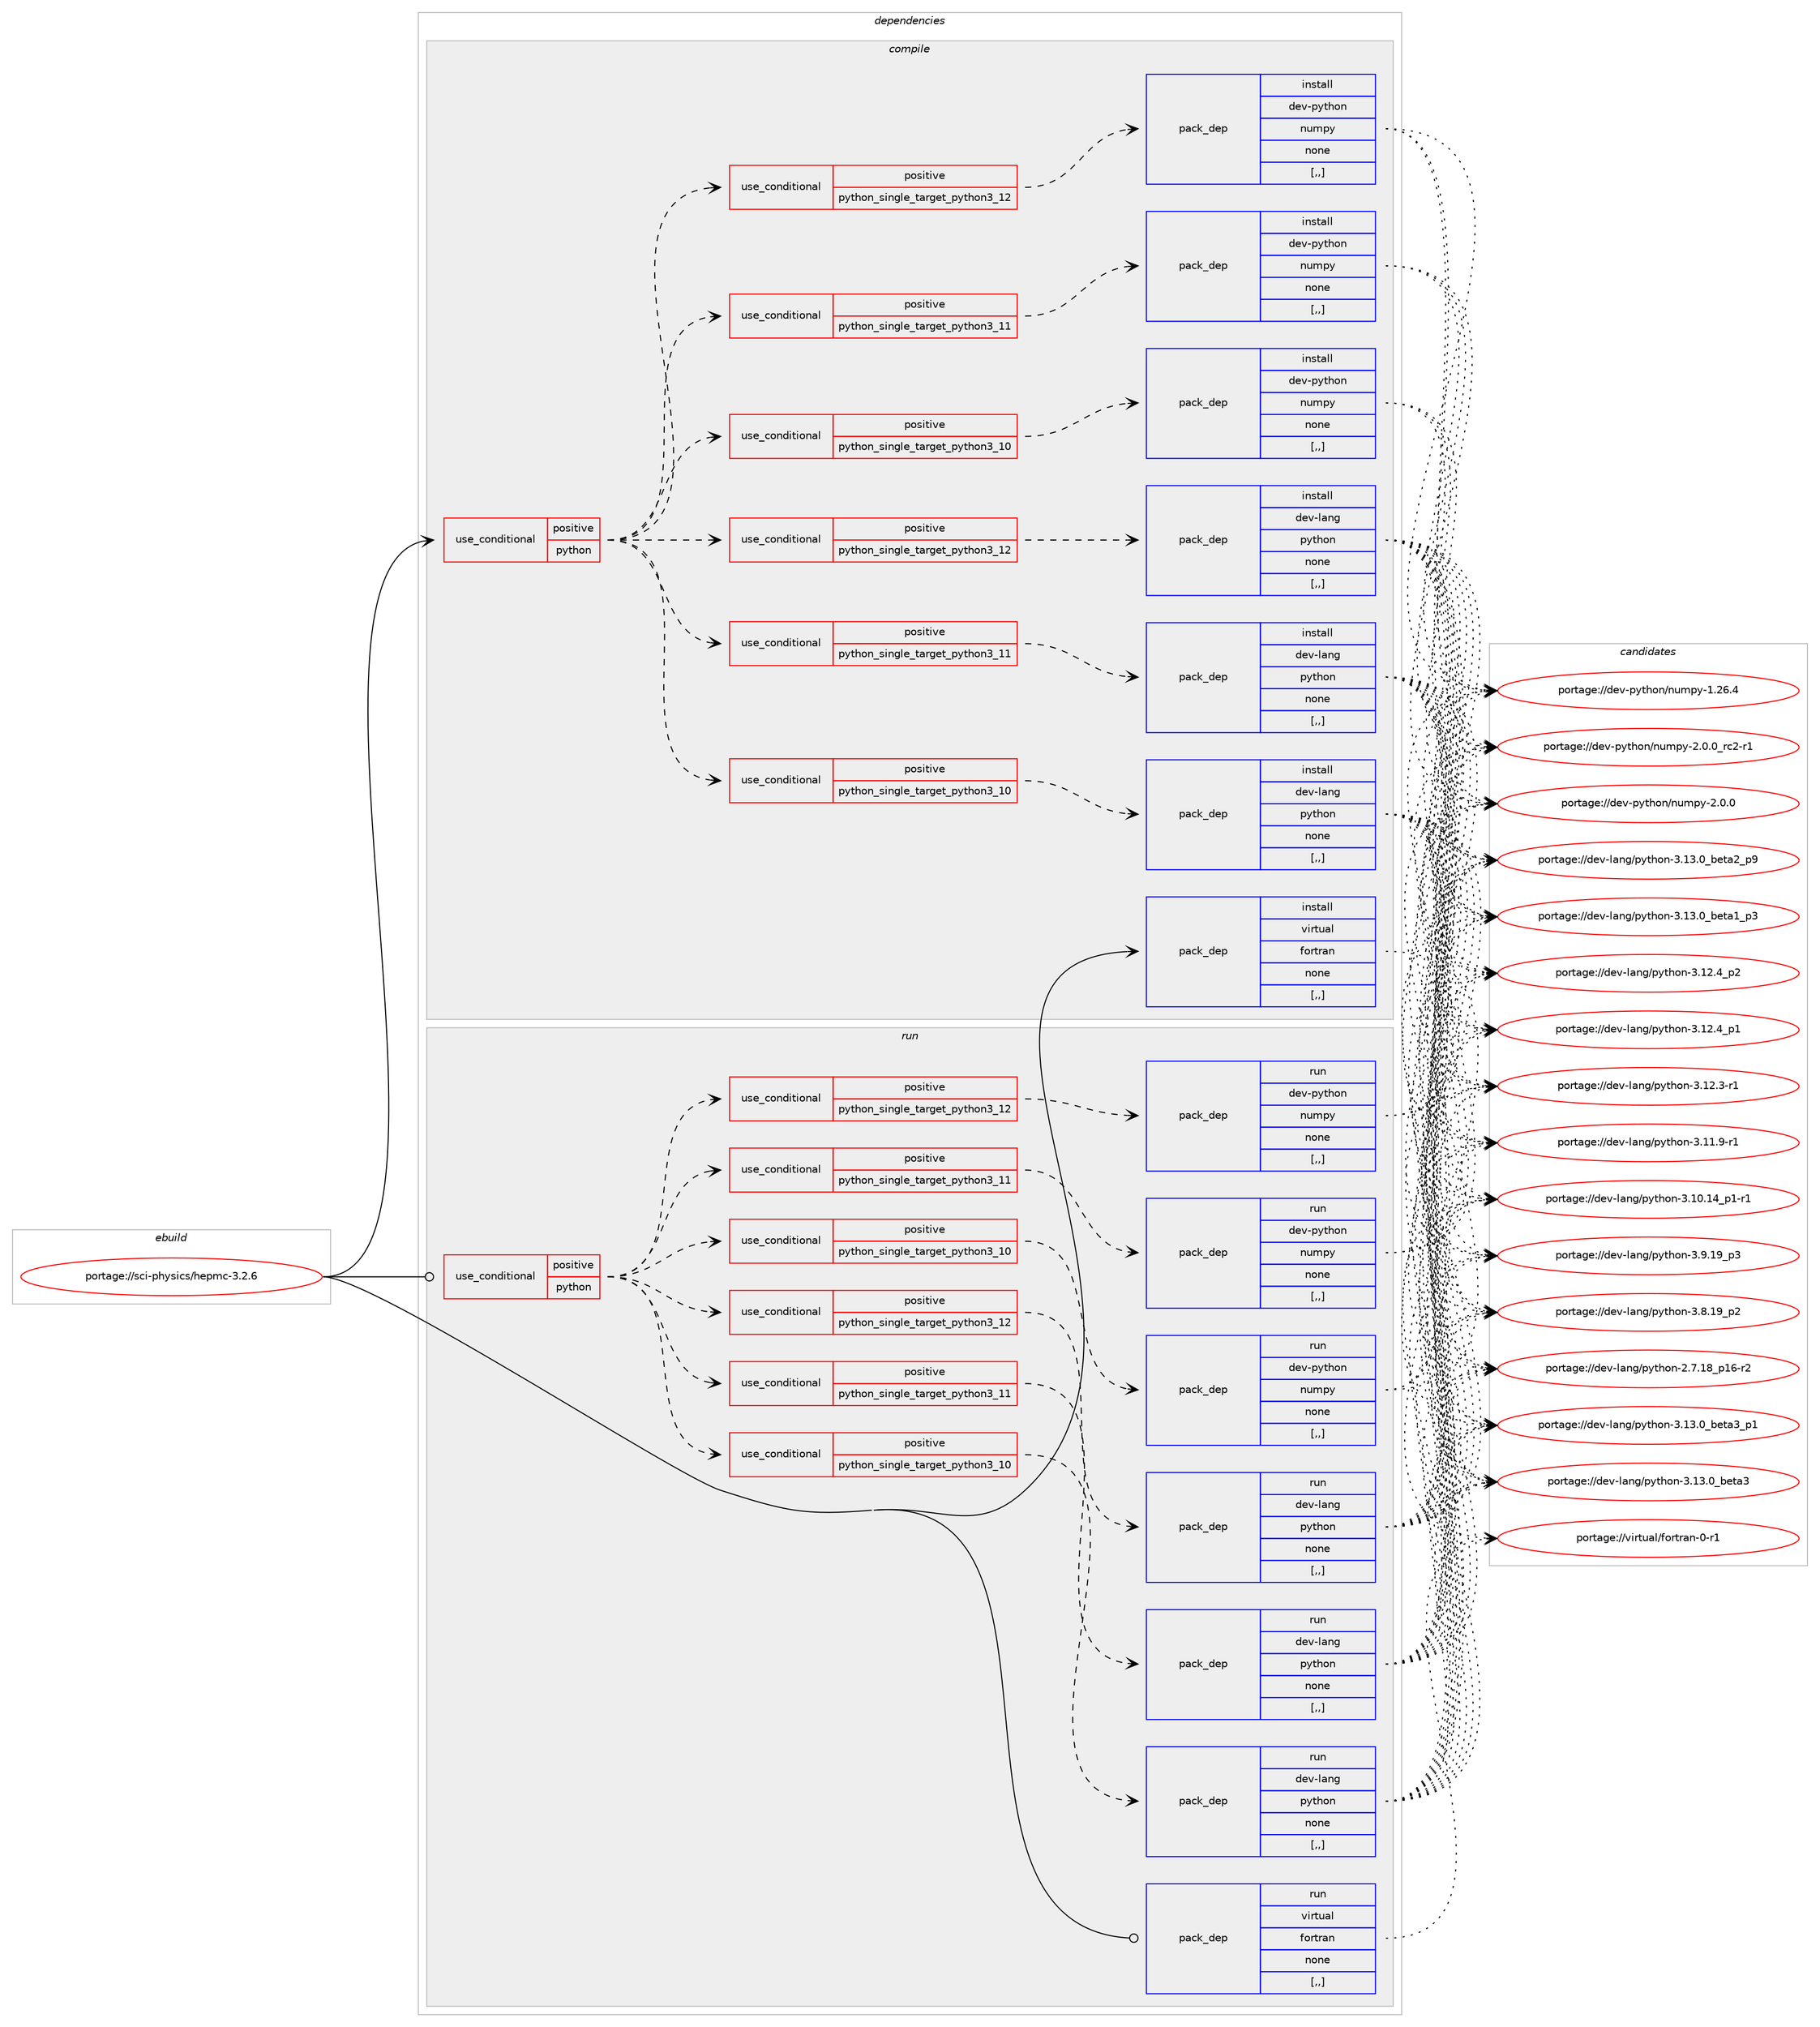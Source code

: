 digraph prolog {

# *************
# Graph options
# *************

newrank=true;
concentrate=true;
compound=true;
graph [rankdir=LR,fontname=Helvetica,fontsize=10,ranksep=1.5];#, ranksep=2.5, nodesep=0.2];
edge  [arrowhead=vee];
node  [fontname=Helvetica,fontsize=10];

# **********
# The ebuild
# **********

subgraph cluster_leftcol {
color=gray;
label=<<i>ebuild</i>>;
id [label="portage://sci-physics/hepmc-3.2.6", color=red, width=4, href="../sci-physics/hepmc-3.2.6.svg"];
}

# ****************
# The dependencies
# ****************

subgraph cluster_midcol {
color=gray;
label=<<i>dependencies</i>>;
subgraph cluster_compile {
fillcolor="#eeeeee";
style=filled;
label=<<i>compile</i>>;
subgraph cond108383 {
dependency408715 [label=<<TABLE BORDER="0" CELLBORDER="1" CELLSPACING="0" CELLPADDING="4"><TR><TD ROWSPAN="3" CELLPADDING="10">use_conditional</TD></TR><TR><TD>positive</TD></TR><TR><TD>python</TD></TR></TABLE>>, shape=none, color=red];
subgraph cond108384 {
dependency408716 [label=<<TABLE BORDER="0" CELLBORDER="1" CELLSPACING="0" CELLPADDING="4"><TR><TD ROWSPAN="3" CELLPADDING="10">use_conditional</TD></TR><TR><TD>positive</TD></TR><TR><TD>python_single_target_python3_10</TD></TR></TABLE>>, shape=none, color=red];
subgraph pack297413 {
dependency408717 [label=<<TABLE BORDER="0" CELLBORDER="1" CELLSPACING="0" CELLPADDING="4" WIDTH="220"><TR><TD ROWSPAN="6" CELLPADDING="30">pack_dep</TD></TR><TR><TD WIDTH="110">install</TD></TR><TR><TD>dev-lang</TD></TR><TR><TD>python</TD></TR><TR><TD>none</TD></TR><TR><TD>[,,]</TD></TR></TABLE>>, shape=none, color=blue];
}
dependency408716:e -> dependency408717:w [weight=20,style="dashed",arrowhead="vee"];
}
dependency408715:e -> dependency408716:w [weight=20,style="dashed",arrowhead="vee"];
subgraph cond108385 {
dependency408718 [label=<<TABLE BORDER="0" CELLBORDER="1" CELLSPACING="0" CELLPADDING="4"><TR><TD ROWSPAN="3" CELLPADDING="10">use_conditional</TD></TR><TR><TD>positive</TD></TR><TR><TD>python_single_target_python3_11</TD></TR></TABLE>>, shape=none, color=red];
subgraph pack297414 {
dependency408719 [label=<<TABLE BORDER="0" CELLBORDER="1" CELLSPACING="0" CELLPADDING="4" WIDTH="220"><TR><TD ROWSPAN="6" CELLPADDING="30">pack_dep</TD></TR><TR><TD WIDTH="110">install</TD></TR><TR><TD>dev-lang</TD></TR><TR><TD>python</TD></TR><TR><TD>none</TD></TR><TR><TD>[,,]</TD></TR></TABLE>>, shape=none, color=blue];
}
dependency408718:e -> dependency408719:w [weight=20,style="dashed",arrowhead="vee"];
}
dependency408715:e -> dependency408718:w [weight=20,style="dashed",arrowhead="vee"];
subgraph cond108386 {
dependency408720 [label=<<TABLE BORDER="0" CELLBORDER="1" CELLSPACING="0" CELLPADDING="4"><TR><TD ROWSPAN="3" CELLPADDING="10">use_conditional</TD></TR><TR><TD>positive</TD></TR><TR><TD>python_single_target_python3_12</TD></TR></TABLE>>, shape=none, color=red];
subgraph pack297415 {
dependency408721 [label=<<TABLE BORDER="0" CELLBORDER="1" CELLSPACING="0" CELLPADDING="4" WIDTH="220"><TR><TD ROWSPAN="6" CELLPADDING="30">pack_dep</TD></TR><TR><TD WIDTH="110">install</TD></TR><TR><TD>dev-lang</TD></TR><TR><TD>python</TD></TR><TR><TD>none</TD></TR><TR><TD>[,,]</TD></TR></TABLE>>, shape=none, color=blue];
}
dependency408720:e -> dependency408721:w [weight=20,style="dashed",arrowhead="vee"];
}
dependency408715:e -> dependency408720:w [weight=20,style="dashed",arrowhead="vee"];
subgraph cond108387 {
dependency408722 [label=<<TABLE BORDER="0" CELLBORDER="1" CELLSPACING="0" CELLPADDING="4"><TR><TD ROWSPAN="3" CELLPADDING="10">use_conditional</TD></TR><TR><TD>positive</TD></TR><TR><TD>python_single_target_python3_10</TD></TR></TABLE>>, shape=none, color=red];
subgraph pack297416 {
dependency408723 [label=<<TABLE BORDER="0" CELLBORDER="1" CELLSPACING="0" CELLPADDING="4" WIDTH="220"><TR><TD ROWSPAN="6" CELLPADDING="30">pack_dep</TD></TR><TR><TD WIDTH="110">install</TD></TR><TR><TD>dev-python</TD></TR><TR><TD>numpy</TD></TR><TR><TD>none</TD></TR><TR><TD>[,,]</TD></TR></TABLE>>, shape=none, color=blue];
}
dependency408722:e -> dependency408723:w [weight=20,style="dashed",arrowhead="vee"];
}
dependency408715:e -> dependency408722:w [weight=20,style="dashed",arrowhead="vee"];
subgraph cond108388 {
dependency408724 [label=<<TABLE BORDER="0" CELLBORDER="1" CELLSPACING="0" CELLPADDING="4"><TR><TD ROWSPAN="3" CELLPADDING="10">use_conditional</TD></TR><TR><TD>positive</TD></TR><TR><TD>python_single_target_python3_11</TD></TR></TABLE>>, shape=none, color=red];
subgraph pack297417 {
dependency408725 [label=<<TABLE BORDER="0" CELLBORDER="1" CELLSPACING="0" CELLPADDING="4" WIDTH="220"><TR><TD ROWSPAN="6" CELLPADDING="30">pack_dep</TD></TR><TR><TD WIDTH="110">install</TD></TR><TR><TD>dev-python</TD></TR><TR><TD>numpy</TD></TR><TR><TD>none</TD></TR><TR><TD>[,,]</TD></TR></TABLE>>, shape=none, color=blue];
}
dependency408724:e -> dependency408725:w [weight=20,style="dashed",arrowhead="vee"];
}
dependency408715:e -> dependency408724:w [weight=20,style="dashed",arrowhead="vee"];
subgraph cond108389 {
dependency408726 [label=<<TABLE BORDER="0" CELLBORDER="1" CELLSPACING="0" CELLPADDING="4"><TR><TD ROWSPAN="3" CELLPADDING="10">use_conditional</TD></TR><TR><TD>positive</TD></TR><TR><TD>python_single_target_python3_12</TD></TR></TABLE>>, shape=none, color=red];
subgraph pack297418 {
dependency408727 [label=<<TABLE BORDER="0" CELLBORDER="1" CELLSPACING="0" CELLPADDING="4" WIDTH="220"><TR><TD ROWSPAN="6" CELLPADDING="30">pack_dep</TD></TR><TR><TD WIDTH="110">install</TD></TR><TR><TD>dev-python</TD></TR><TR><TD>numpy</TD></TR><TR><TD>none</TD></TR><TR><TD>[,,]</TD></TR></TABLE>>, shape=none, color=blue];
}
dependency408726:e -> dependency408727:w [weight=20,style="dashed",arrowhead="vee"];
}
dependency408715:e -> dependency408726:w [weight=20,style="dashed",arrowhead="vee"];
}
id:e -> dependency408715:w [weight=20,style="solid",arrowhead="vee"];
subgraph pack297419 {
dependency408728 [label=<<TABLE BORDER="0" CELLBORDER="1" CELLSPACING="0" CELLPADDING="4" WIDTH="220"><TR><TD ROWSPAN="6" CELLPADDING="30">pack_dep</TD></TR><TR><TD WIDTH="110">install</TD></TR><TR><TD>virtual</TD></TR><TR><TD>fortran</TD></TR><TR><TD>none</TD></TR><TR><TD>[,,]</TD></TR></TABLE>>, shape=none, color=blue];
}
id:e -> dependency408728:w [weight=20,style="solid",arrowhead="vee"];
}
subgraph cluster_compileandrun {
fillcolor="#eeeeee";
style=filled;
label=<<i>compile and run</i>>;
}
subgraph cluster_run {
fillcolor="#eeeeee";
style=filled;
label=<<i>run</i>>;
subgraph cond108390 {
dependency408729 [label=<<TABLE BORDER="0" CELLBORDER="1" CELLSPACING="0" CELLPADDING="4"><TR><TD ROWSPAN="3" CELLPADDING="10">use_conditional</TD></TR><TR><TD>positive</TD></TR><TR><TD>python</TD></TR></TABLE>>, shape=none, color=red];
subgraph cond108391 {
dependency408730 [label=<<TABLE BORDER="0" CELLBORDER="1" CELLSPACING="0" CELLPADDING="4"><TR><TD ROWSPAN="3" CELLPADDING="10">use_conditional</TD></TR><TR><TD>positive</TD></TR><TR><TD>python_single_target_python3_10</TD></TR></TABLE>>, shape=none, color=red];
subgraph pack297420 {
dependency408731 [label=<<TABLE BORDER="0" CELLBORDER="1" CELLSPACING="0" CELLPADDING="4" WIDTH="220"><TR><TD ROWSPAN="6" CELLPADDING="30">pack_dep</TD></TR><TR><TD WIDTH="110">run</TD></TR><TR><TD>dev-lang</TD></TR><TR><TD>python</TD></TR><TR><TD>none</TD></TR><TR><TD>[,,]</TD></TR></TABLE>>, shape=none, color=blue];
}
dependency408730:e -> dependency408731:w [weight=20,style="dashed",arrowhead="vee"];
}
dependency408729:e -> dependency408730:w [weight=20,style="dashed",arrowhead="vee"];
subgraph cond108392 {
dependency408732 [label=<<TABLE BORDER="0" CELLBORDER="1" CELLSPACING="0" CELLPADDING="4"><TR><TD ROWSPAN="3" CELLPADDING="10">use_conditional</TD></TR><TR><TD>positive</TD></TR><TR><TD>python_single_target_python3_11</TD></TR></TABLE>>, shape=none, color=red];
subgraph pack297421 {
dependency408733 [label=<<TABLE BORDER="0" CELLBORDER="1" CELLSPACING="0" CELLPADDING="4" WIDTH="220"><TR><TD ROWSPAN="6" CELLPADDING="30">pack_dep</TD></TR><TR><TD WIDTH="110">run</TD></TR><TR><TD>dev-lang</TD></TR><TR><TD>python</TD></TR><TR><TD>none</TD></TR><TR><TD>[,,]</TD></TR></TABLE>>, shape=none, color=blue];
}
dependency408732:e -> dependency408733:w [weight=20,style="dashed",arrowhead="vee"];
}
dependency408729:e -> dependency408732:w [weight=20,style="dashed",arrowhead="vee"];
subgraph cond108393 {
dependency408734 [label=<<TABLE BORDER="0" CELLBORDER="1" CELLSPACING="0" CELLPADDING="4"><TR><TD ROWSPAN="3" CELLPADDING="10">use_conditional</TD></TR><TR><TD>positive</TD></TR><TR><TD>python_single_target_python3_12</TD></TR></TABLE>>, shape=none, color=red];
subgraph pack297422 {
dependency408735 [label=<<TABLE BORDER="0" CELLBORDER="1" CELLSPACING="0" CELLPADDING="4" WIDTH="220"><TR><TD ROWSPAN="6" CELLPADDING="30">pack_dep</TD></TR><TR><TD WIDTH="110">run</TD></TR><TR><TD>dev-lang</TD></TR><TR><TD>python</TD></TR><TR><TD>none</TD></TR><TR><TD>[,,]</TD></TR></TABLE>>, shape=none, color=blue];
}
dependency408734:e -> dependency408735:w [weight=20,style="dashed",arrowhead="vee"];
}
dependency408729:e -> dependency408734:w [weight=20,style="dashed",arrowhead="vee"];
subgraph cond108394 {
dependency408736 [label=<<TABLE BORDER="0" CELLBORDER="1" CELLSPACING="0" CELLPADDING="4"><TR><TD ROWSPAN="3" CELLPADDING="10">use_conditional</TD></TR><TR><TD>positive</TD></TR><TR><TD>python_single_target_python3_10</TD></TR></TABLE>>, shape=none, color=red];
subgraph pack297423 {
dependency408737 [label=<<TABLE BORDER="0" CELLBORDER="1" CELLSPACING="0" CELLPADDING="4" WIDTH="220"><TR><TD ROWSPAN="6" CELLPADDING="30">pack_dep</TD></TR><TR><TD WIDTH="110">run</TD></TR><TR><TD>dev-python</TD></TR><TR><TD>numpy</TD></TR><TR><TD>none</TD></TR><TR><TD>[,,]</TD></TR></TABLE>>, shape=none, color=blue];
}
dependency408736:e -> dependency408737:w [weight=20,style="dashed",arrowhead="vee"];
}
dependency408729:e -> dependency408736:w [weight=20,style="dashed",arrowhead="vee"];
subgraph cond108395 {
dependency408738 [label=<<TABLE BORDER="0" CELLBORDER="1" CELLSPACING="0" CELLPADDING="4"><TR><TD ROWSPAN="3" CELLPADDING="10">use_conditional</TD></TR><TR><TD>positive</TD></TR><TR><TD>python_single_target_python3_11</TD></TR></TABLE>>, shape=none, color=red];
subgraph pack297424 {
dependency408739 [label=<<TABLE BORDER="0" CELLBORDER="1" CELLSPACING="0" CELLPADDING="4" WIDTH="220"><TR><TD ROWSPAN="6" CELLPADDING="30">pack_dep</TD></TR><TR><TD WIDTH="110">run</TD></TR><TR><TD>dev-python</TD></TR><TR><TD>numpy</TD></TR><TR><TD>none</TD></TR><TR><TD>[,,]</TD></TR></TABLE>>, shape=none, color=blue];
}
dependency408738:e -> dependency408739:w [weight=20,style="dashed",arrowhead="vee"];
}
dependency408729:e -> dependency408738:w [weight=20,style="dashed",arrowhead="vee"];
subgraph cond108396 {
dependency408740 [label=<<TABLE BORDER="0" CELLBORDER="1" CELLSPACING="0" CELLPADDING="4"><TR><TD ROWSPAN="3" CELLPADDING="10">use_conditional</TD></TR><TR><TD>positive</TD></TR><TR><TD>python_single_target_python3_12</TD></TR></TABLE>>, shape=none, color=red];
subgraph pack297425 {
dependency408741 [label=<<TABLE BORDER="0" CELLBORDER="1" CELLSPACING="0" CELLPADDING="4" WIDTH="220"><TR><TD ROWSPAN="6" CELLPADDING="30">pack_dep</TD></TR><TR><TD WIDTH="110">run</TD></TR><TR><TD>dev-python</TD></TR><TR><TD>numpy</TD></TR><TR><TD>none</TD></TR><TR><TD>[,,]</TD></TR></TABLE>>, shape=none, color=blue];
}
dependency408740:e -> dependency408741:w [weight=20,style="dashed",arrowhead="vee"];
}
dependency408729:e -> dependency408740:w [weight=20,style="dashed",arrowhead="vee"];
}
id:e -> dependency408729:w [weight=20,style="solid",arrowhead="odot"];
subgraph pack297426 {
dependency408742 [label=<<TABLE BORDER="0" CELLBORDER="1" CELLSPACING="0" CELLPADDING="4" WIDTH="220"><TR><TD ROWSPAN="6" CELLPADDING="30">pack_dep</TD></TR><TR><TD WIDTH="110">run</TD></TR><TR><TD>virtual</TD></TR><TR><TD>fortran</TD></TR><TR><TD>none</TD></TR><TR><TD>[,,]</TD></TR></TABLE>>, shape=none, color=blue];
}
id:e -> dependency408742:w [weight=20,style="solid",arrowhead="odot"];
}
}

# **************
# The candidates
# **************

subgraph cluster_choices {
rank=same;
color=gray;
label=<<i>candidates</i>>;

subgraph choice297413 {
color=black;
nodesep=1;
choice10010111845108971101034711212111610411111045514649514648959810111697519511249 [label="portage://dev-lang/python-3.13.0_beta3_p1", color=red, width=4,href="../dev-lang/python-3.13.0_beta3_p1.svg"];
choice1001011184510897110103471121211161041111104551464951464895981011169751 [label="portage://dev-lang/python-3.13.0_beta3", color=red, width=4,href="../dev-lang/python-3.13.0_beta3.svg"];
choice10010111845108971101034711212111610411111045514649514648959810111697509511257 [label="portage://dev-lang/python-3.13.0_beta2_p9", color=red, width=4,href="../dev-lang/python-3.13.0_beta2_p9.svg"];
choice10010111845108971101034711212111610411111045514649514648959810111697499511251 [label="portage://dev-lang/python-3.13.0_beta1_p3", color=red, width=4,href="../dev-lang/python-3.13.0_beta1_p3.svg"];
choice100101118451089711010347112121116104111110455146495046529511250 [label="portage://dev-lang/python-3.12.4_p2", color=red, width=4,href="../dev-lang/python-3.12.4_p2.svg"];
choice100101118451089711010347112121116104111110455146495046529511249 [label="portage://dev-lang/python-3.12.4_p1", color=red, width=4,href="../dev-lang/python-3.12.4_p1.svg"];
choice100101118451089711010347112121116104111110455146495046514511449 [label="portage://dev-lang/python-3.12.3-r1", color=red, width=4,href="../dev-lang/python-3.12.3-r1.svg"];
choice100101118451089711010347112121116104111110455146494946574511449 [label="portage://dev-lang/python-3.11.9-r1", color=red, width=4,href="../dev-lang/python-3.11.9-r1.svg"];
choice100101118451089711010347112121116104111110455146494846495295112494511449 [label="portage://dev-lang/python-3.10.14_p1-r1", color=red, width=4,href="../dev-lang/python-3.10.14_p1-r1.svg"];
choice100101118451089711010347112121116104111110455146574649579511251 [label="portage://dev-lang/python-3.9.19_p3", color=red, width=4,href="../dev-lang/python-3.9.19_p3.svg"];
choice100101118451089711010347112121116104111110455146564649579511250 [label="portage://dev-lang/python-3.8.19_p2", color=red, width=4,href="../dev-lang/python-3.8.19_p2.svg"];
choice100101118451089711010347112121116104111110455046554649569511249544511450 [label="portage://dev-lang/python-2.7.18_p16-r2", color=red, width=4,href="../dev-lang/python-2.7.18_p16-r2.svg"];
dependency408717:e -> choice10010111845108971101034711212111610411111045514649514648959810111697519511249:w [style=dotted,weight="100"];
dependency408717:e -> choice1001011184510897110103471121211161041111104551464951464895981011169751:w [style=dotted,weight="100"];
dependency408717:e -> choice10010111845108971101034711212111610411111045514649514648959810111697509511257:w [style=dotted,weight="100"];
dependency408717:e -> choice10010111845108971101034711212111610411111045514649514648959810111697499511251:w [style=dotted,weight="100"];
dependency408717:e -> choice100101118451089711010347112121116104111110455146495046529511250:w [style=dotted,weight="100"];
dependency408717:e -> choice100101118451089711010347112121116104111110455146495046529511249:w [style=dotted,weight="100"];
dependency408717:e -> choice100101118451089711010347112121116104111110455146495046514511449:w [style=dotted,weight="100"];
dependency408717:e -> choice100101118451089711010347112121116104111110455146494946574511449:w [style=dotted,weight="100"];
dependency408717:e -> choice100101118451089711010347112121116104111110455146494846495295112494511449:w [style=dotted,weight="100"];
dependency408717:e -> choice100101118451089711010347112121116104111110455146574649579511251:w [style=dotted,weight="100"];
dependency408717:e -> choice100101118451089711010347112121116104111110455146564649579511250:w [style=dotted,weight="100"];
dependency408717:e -> choice100101118451089711010347112121116104111110455046554649569511249544511450:w [style=dotted,weight="100"];
}
subgraph choice297414 {
color=black;
nodesep=1;
choice10010111845108971101034711212111610411111045514649514648959810111697519511249 [label="portage://dev-lang/python-3.13.0_beta3_p1", color=red, width=4,href="../dev-lang/python-3.13.0_beta3_p1.svg"];
choice1001011184510897110103471121211161041111104551464951464895981011169751 [label="portage://dev-lang/python-3.13.0_beta3", color=red, width=4,href="../dev-lang/python-3.13.0_beta3.svg"];
choice10010111845108971101034711212111610411111045514649514648959810111697509511257 [label="portage://dev-lang/python-3.13.0_beta2_p9", color=red, width=4,href="../dev-lang/python-3.13.0_beta2_p9.svg"];
choice10010111845108971101034711212111610411111045514649514648959810111697499511251 [label="portage://dev-lang/python-3.13.0_beta1_p3", color=red, width=4,href="../dev-lang/python-3.13.0_beta1_p3.svg"];
choice100101118451089711010347112121116104111110455146495046529511250 [label="portage://dev-lang/python-3.12.4_p2", color=red, width=4,href="../dev-lang/python-3.12.4_p2.svg"];
choice100101118451089711010347112121116104111110455146495046529511249 [label="portage://dev-lang/python-3.12.4_p1", color=red, width=4,href="../dev-lang/python-3.12.4_p1.svg"];
choice100101118451089711010347112121116104111110455146495046514511449 [label="portage://dev-lang/python-3.12.3-r1", color=red, width=4,href="../dev-lang/python-3.12.3-r1.svg"];
choice100101118451089711010347112121116104111110455146494946574511449 [label="portage://dev-lang/python-3.11.9-r1", color=red, width=4,href="../dev-lang/python-3.11.9-r1.svg"];
choice100101118451089711010347112121116104111110455146494846495295112494511449 [label="portage://dev-lang/python-3.10.14_p1-r1", color=red, width=4,href="../dev-lang/python-3.10.14_p1-r1.svg"];
choice100101118451089711010347112121116104111110455146574649579511251 [label="portage://dev-lang/python-3.9.19_p3", color=red, width=4,href="../dev-lang/python-3.9.19_p3.svg"];
choice100101118451089711010347112121116104111110455146564649579511250 [label="portage://dev-lang/python-3.8.19_p2", color=red, width=4,href="../dev-lang/python-3.8.19_p2.svg"];
choice100101118451089711010347112121116104111110455046554649569511249544511450 [label="portage://dev-lang/python-2.7.18_p16-r2", color=red, width=4,href="../dev-lang/python-2.7.18_p16-r2.svg"];
dependency408719:e -> choice10010111845108971101034711212111610411111045514649514648959810111697519511249:w [style=dotted,weight="100"];
dependency408719:e -> choice1001011184510897110103471121211161041111104551464951464895981011169751:w [style=dotted,weight="100"];
dependency408719:e -> choice10010111845108971101034711212111610411111045514649514648959810111697509511257:w [style=dotted,weight="100"];
dependency408719:e -> choice10010111845108971101034711212111610411111045514649514648959810111697499511251:w [style=dotted,weight="100"];
dependency408719:e -> choice100101118451089711010347112121116104111110455146495046529511250:w [style=dotted,weight="100"];
dependency408719:e -> choice100101118451089711010347112121116104111110455146495046529511249:w [style=dotted,weight="100"];
dependency408719:e -> choice100101118451089711010347112121116104111110455146495046514511449:w [style=dotted,weight="100"];
dependency408719:e -> choice100101118451089711010347112121116104111110455146494946574511449:w [style=dotted,weight="100"];
dependency408719:e -> choice100101118451089711010347112121116104111110455146494846495295112494511449:w [style=dotted,weight="100"];
dependency408719:e -> choice100101118451089711010347112121116104111110455146574649579511251:w [style=dotted,weight="100"];
dependency408719:e -> choice100101118451089711010347112121116104111110455146564649579511250:w [style=dotted,weight="100"];
dependency408719:e -> choice100101118451089711010347112121116104111110455046554649569511249544511450:w [style=dotted,weight="100"];
}
subgraph choice297415 {
color=black;
nodesep=1;
choice10010111845108971101034711212111610411111045514649514648959810111697519511249 [label="portage://dev-lang/python-3.13.0_beta3_p1", color=red, width=4,href="../dev-lang/python-3.13.0_beta3_p1.svg"];
choice1001011184510897110103471121211161041111104551464951464895981011169751 [label="portage://dev-lang/python-3.13.0_beta3", color=red, width=4,href="../dev-lang/python-3.13.0_beta3.svg"];
choice10010111845108971101034711212111610411111045514649514648959810111697509511257 [label="portage://dev-lang/python-3.13.0_beta2_p9", color=red, width=4,href="../dev-lang/python-3.13.0_beta2_p9.svg"];
choice10010111845108971101034711212111610411111045514649514648959810111697499511251 [label="portage://dev-lang/python-3.13.0_beta1_p3", color=red, width=4,href="../dev-lang/python-3.13.0_beta1_p3.svg"];
choice100101118451089711010347112121116104111110455146495046529511250 [label="portage://dev-lang/python-3.12.4_p2", color=red, width=4,href="../dev-lang/python-3.12.4_p2.svg"];
choice100101118451089711010347112121116104111110455146495046529511249 [label="portage://dev-lang/python-3.12.4_p1", color=red, width=4,href="../dev-lang/python-3.12.4_p1.svg"];
choice100101118451089711010347112121116104111110455146495046514511449 [label="portage://dev-lang/python-3.12.3-r1", color=red, width=4,href="../dev-lang/python-3.12.3-r1.svg"];
choice100101118451089711010347112121116104111110455146494946574511449 [label="portage://dev-lang/python-3.11.9-r1", color=red, width=4,href="../dev-lang/python-3.11.9-r1.svg"];
choice100101118451089711010347112121116104111110455146494846495295112494511449 [label="portage://dev-lang/python-3.10.14_p1-r1", color=red, width=4,href="../dev-lang/python-3.10.14_p1-r1.svg"];
choice100101118451089711010347112121116104111110455146574649579511251 [label="portage://dev-lang/python-3.9.19_p3", color=red, width=4,href="../dev-lang/python-3.9.19_p3.svg"];
choice100101118451089711010347112121116104111110455146564649579511250 [label="portage://dev-lang/python-3.8.19_p2", color=red, width=4,href="../dev-lang/python-3.8.19_p2.svg"];
choice100101118451089711010347112121116104111110455046554649569511249544511450 [label="portage://dev-lang/python-2.7.18_p16-r2", color=red, width=4,href="../dev-lang/python-2.7.18_p16-r2.svg"];
dependency408721:e -> choice10010111845108971101034711212111610411111045514649514648959810111697519511249:w [style=dotted,weight="100"];
dependency408721:e -> choice1001011184510897110103471121211161041111104551464951464895981011169751:w [style=dotted,weight="100"];
dependency408721:e -> choice10010111845108971101034711212111610411111045514649514648959810111697509511257:w [style=dotted,weight="100"];
dependency408721:e -> choice10010111845108971101034711212111610411111045514649514648959810111697499511251:w [style=dotted,weight="100"];
dependency408721:e -> choice100101118451089711010347112121116104111110455146495046529511250:w [style=dotted,weight="100"];
dependency408721:e -> choice100101118451089711010347112121116104111110455146495046529511249:w [style=dotted,weight="100"];
dependency408721:e -> choice100101118451089711010347112121116104111110455146495046514511449:w [style=dotted,weight="100"];
dependency408721:e -> choice100101118451089711010347112121116104111110455146494946574511449:w [style=dotted,weight="100"];
dependency408721:e -> choice100101118451089711010347112121116104111110455146494846495295112494511449:w [style=dotted,weight="100"];
dependency408721:e -> choice100101118451089711010347112121116104111110455146574649579511251:w [style=dotted,weight="100"];
dependency408721:e -> choice100101118451089711010347112121116104111110455146564649579511250:w [style=dotted,weight="100"];
dependency408721:e -> choice100101118451089711010347112121116104111110455046554649569511249544511450:w [style=dotted,weight="100"];
}
subgraph choice297416 {
color=black;
nodesep=1;
choice10010111845112121116104111110471101171091121214550464846489511499504511449 [label="portage://dev-python/numpy-2.0.0_rc2-r1", color=red, width=4,href="../dev-python/numpy-2.0.0_rc2-r1.svg"];
choice1001011184511212111610411111047110117109112121455046484648 [label="portage://dev-python/numpy-2.0.0", color=red, width=4,href="../dev-python/numpy-2.0.0.svg"];
choice100101118451121211161041111104711011710911212145494650544652 [label="portage://dev-python/numpy-1.26.4", color=red, width=4,href="../dev-python/numpy-1.26.4.svg"];
dependency408723:e -> choice10010111845112121116104111110471101171091121214550464846489511499504511449:w [style=dotted,weight="100"];
dependency408723:e -> choice1001011184511212111610411111047110117109112121455046484648:w [style=dotted,weight="100"];
dependency408723:e -> choice100101118451121211161041111104711011710911212145494650544652:w [style=dotted,weight="100"];
}
subgraph choice297417 {
color=black;
nodesep=1;
choice10010111845112121116104111110471101171091121214550464846489511499504511449 [label="portage://dev-python/numpy-2.0.0_rc2-r1", color=red, width=4,href="../dev-python/numpy-2.0.0_rc2-r1.svg"];
choice1001011184511212111610411111047110117109112121455046484648 [label="portage://dev-python/numpy-2.0.0", color=red, width=4,href="../dev-python/numpy-2.0.0.svg"];
choice100101118451121211161041111104711011710911212145494650544652 [label="portage://dev-python/numpy-1.26.4", color=red, width=4,href="../dev-python/numpy-1.26.4.svg"];
dependency408725:e -> choice10010111845112121116104111110471101171091121214550464846489511499504511449:w [style=dotted,weight="100"];
dependency408725:e -> choice1001011184511212111610411111047110117109112121455046484648:w [style=dotted,weight="100"];
dependency408725:e -> choice100101118451121211161041111104711011710911212145494650544652:w [style=dotted,weight="100"];
}
subgraph choice297418 {
color=black;
nodesep=1;
choice10010111845112121116104111110471101171091121214550464846489511499504511449 [label="portage://dev-python/numpy-2.0.0_rc2-r1", color=red, width=4,href="../dev-python/numpy-2.0.0_rc2-r1.svg"];
choice1001011184511212111610411111047110117109112121455046484648 [label="portage://dev-python/numpy-2.0.0", color=red, width=4,href="../dev-python/numpy-2.0.0.svg"];
choice100101118451121211161041111104711011710911212145494650544652 [label="portage://dev-python/numpy-1.26.4", color=red, width=4,href="../dev-python/numpy-1.26.4.svg"];
dependency408727:e -> choice10010111845112121116104111110471101171091121214550464846489511499504511449:w [style=dotted,weight="100"];
dependency408727:e -> choice1001011184511212111610411111047110117109112121455046484648:w [style=dotted,weight="100"];
dependency408727:e -> choice100101118451121211161041111104711011710911212145494650544652:w [style=dotted,weight="100"];
}
subgraph choice297419 {
color=black;
nodesep=1;
choice11810511411611797108471021111141161149711045484511449 [label="portage://virtual/fortran-0-r1", color=red, width=4,href="../virtual/fortran-0-r1.svg"];
dependency408728:e -> choice11810511411611797108471021111141161149711045484511449:w [style=dotted,weight="100"];
}
subgraph choice297420 {
color=black;
nodesep=1;
choice10010111845108971101034711212111610411111045514649514648959810111697519511249 [label="portage://dev-lang/python-3.13.0_beta3_p1", color=red, width=4,href="../dev-lang/python-3.13.0_beta3_p1.svg"];
choice1001011184510897110103471121211161041111104551464951464895981011169751 [label="portage://dev-lang/python-3.13.0_beta3", color=red, width=4,href="../dev-lang/python-3.13.0_beta3.svg"];
choice10010111845108971101034711212111610411111045514649514648959810111697509511257 [label="portage://dev-lang/python-3.13.0_beta2_p9", color=red, width=4,href="../dev-lang/python-3.13.0_beta2_p9.svg"];
choice10010111845108971101034711212111610411111045514649514648959810111697499511251 [label="portage://dev-lang/python-3.13.0_beta1_p3", color=red, width=4,href="../dev-lang/python-3.13.0_beta1_p3.svg"];
choice100101118451089711010347112121116104111110455146495046529511250 [label="portage://dev-lang/python-3.12.4_p2", color=red, width=4,href="../dev-lang/python-3.12.4_p2.svg"];
choice100101118451089711010347112121116104111110455146495046529511249 [label="portage://dev-lang/python-3.12.4_p1", color=red, width=4,href="../dev-lang/python-3.12.4_p1.svg"];
choice100101118451089711010347112121116104111110455146495046514511449 [label="portage://dev-lang/python-3.12.3-r1", color=red, width=4,href="../dev-lang/python-3.12.3-r1.svg"];
choice100101118451089711010347112121116104111110455146494946574511449 [label="portage://dev-lang/python-3.11.9-r1", color=red, width=4,href="../dev-lang/python-3.11.9-r1.svg"];
choice100101118451089711010347112121116104111110455146494846495295112494511449 [label="portage://dev-lang/python-3.10.14_p1-r1", color=red, width=4,href="../dev-lang/python-3.10.14_p1-r1.svg"];
choice100101118451089711010347112121116104111110455146574649579511251 [label="portage://dev-lang/python-3.9.19_p3", color=red, width=4,href="../dev-lang/python-3.9.19_p3.svg"];
choice100101118451089711010347112121116104111110455146564649579511250 [label="portage://dev-lang/python-3.8.19_p2", color=red, width=4,href="../dev-lang/python-3.8.19_p2.svg"];
choice100101118451089711010347112121116104111110455046554649569511249544511450 [label="portage://dev-lang/python-2.7.18_p16-r2", color=red, width=4,href="../dev-lang/python-2.7.18_p16-r2.svg"];
dependency408731:e -> choice10010111845108971101034711212111610411111045514649514648959810111697519511249:w [style=dotted,weight="100"];
dependency408731:e -> choice1001011184510897110103471121211161041111104551464951464895981011169751:w [style=dotted,weight="100"];
dependency408731:e -> choice10010111845108971101034711212111610411111045514649514648959810111697509511257:w [style=dotted,weight="100"];
dependency408731:e -> choice10010111845108971101034711212111610411111045514649514648959810111697499511251:w [style=dotted,weight="100"];
dependency408731:e -> choice100101118451089711010347112121116104111110455146495046529511250:w [style=dotted,weight="100"];
dependency408731:e -> choice100101118451089711010347112121116104111110455146495046529511249:w [style=dotted,weight="100"];
dependency408731:e -> choice100101118451089711010347112121116104111110455146495046514511449:w [style=dotted,weight="100"];
dependency408731:e -> choice100101118451089711010347112121116104111110455146494946574511449:w [style=dotted,weight="100"];
dependency408731:e -> choice100101118451089711010347112121116104111110455146494846495295112494511449:w [style=dotted,weight="100"];
dependency408731:e -> choice100101118451089711010347112121116104111110455146574649579511251:w [style=dotted,weight="100"];
dependency408731:e -> choice100101118451089711010347112121116104111110455146564649579511250:w [style=dotted,weight="100"];
dependency408731:e -> choice100101118451089711010347112121116104111110455046554649569511249544511450:w [style=dotted,weight="100"];
}
subgraph choice297421 {
color=black;
nodesep=1;
choice10010111845108971101034711212111610411111045514649514648959810111697519511249 [label="portage://dev-lang/python-3.13.0_beta3_p1", color=red, width=4,href="../dev-lang/python-3.13.0_beta3_p1.svg"];
choice1001011184510897110103471121211161041111104551464951464895981011169751 [label="portage://dev-lang/python-3.13.0_beta3", color=red, width=4,href="../dev-lang/python-3.13.0_beta3.svg"];
choice10010111845108971101034711212111610411111045514649514648959810111697509511257 [label="portage://dev-lang/python-3.13.0_beta2_p9", color=red, width=4,href="../dev-lang/python-3.13.0_beta2_p9.svg"];
choice10010111845108971101034711212111610411111045514649514648959810111697499511251 [label="portage://dev-lang/python-3.13.0_beta1_p3", color=red, width=4,href="../dev-lang/python-3.13.0_beta1_p3.svg"];
choice100101118451089711010347112121116104111110455146495046529511250 [label="portage://dev-lang/python-3.12.4_p2", color=red, width=4,href="../dev-lang/python-3.12.4_p2.svg"];
choice100101118451089711010347112121116104111110455146495046529511249 [label="portage://dev-lang/python-3.12.4_p1", color=red, width=4,href="../dev-lang/python-3.12.4_p1.svg"];
choice100101118451089711010347112121116104111110455146495046514511449 [label="portage://dev-lang/python-3.12.3-r1", color=red, width=4,href="../dev-lang/python-3.12.3-r1.svg"];
choice100101118451089711010347112121116104111110455146494946574511449 [label="portage://dev-lang/python-3.11.9-r1", color=red, width=4,href="../dev-lang/python-3.11.9-r1.svg"];
choice100101118451089711010347112121116104111110455146494846495295112494511449 [label="portage://dev-lang/python-3.10.14_p1-r1", color=red, width=4,href="../dev-lang/python-3.10.14_p1-r1.svg"];
choice100101118451089711010347112121116104111110455146574649579511251 [label="portage://dev-lang/python-3.9.19_p3", color=red, width=4,href="../dev-lang/python-3.9.19_p3.svg"];
choice100101118451089711010347112121116104111110455146564649579511250 [label="portage://dev-lang/python-3.8.19_p2", color=red, width=4,href="../dev-lang/python-3.8.19_p2.svg"];
choice100101118451089711010347112121116104111110455046554649569511249544511450 [label="portage://dev-lang/python-2.7.18_p16-r2", color=red, width=4,href="../dev-lang/python-2.7.18_p16-r2.svg"];
dependency408733:e -> choice10010111845108971101034711212111610411111045514649514648959810111697519511249:w [style=dotted,weight="100"];
dependency408733:e -> choice1001011184510897110103471121211161041111104551464951464895981011169751:w [style=dotted,weight="100"];
dependency408733:e -> choice10010111845108971101034711212111610411111045514649514648959810111697509511257:w [style=dotted,weight="100"];
dependency408733:e -> choice10010111845108971101034711212111610411111045514649514648959810111697499511251:w [style=dotted,weight="100"];
dependency408733:e -> choice100101118451089711010347112121116104111110455146495046529511250:w [style=dotted,weight="100"];
dependency408733:e -> choice100101118451089711010347112121116104111110455146495046529511249:w [style=dotted,weight="100"];
dependency408733:e -> choice100101118451089711010347112121116104111110455146495046514511449:w [style=dotted,weight="100"];
dependency408733:e -> choice100101118451089711010347112121116104111110455146494946574511449:w [style=dotted,weight="100"];
dependency408733:e -> choice100101118451089711010347112121116104111110455146494846495295112494511449:w [style=dotted,weight="100"];
dependency408733:e -> choice100101118451089711010347112121116104111110455146574649579511251:w [style=dotted,weight="100"];
dependency408733:e -> choice100101118451089711010347112121116104111110455146564649579511250:w [style=dotted,weight="100"];
dependency408733:e -> choice100101118451089711010347112121116104111110455046554649569511249544511450:w [style=dotted,weight="100"];
}
subgraph choice297422 {
color=black;
nodesep=1;
choice10010111845108971101034711212111610411111045514649514648959810111697519511249 [label="portage://dev-lang/python-3.13.0_beta3_p1", color=red, width=4,href="../dev-lang/python-3.13.0_beta3_p1.svg"];
choice1001011184510897110103471121211161041111104551464951464895981011169751 [label="portage://dev-lang/python-3.13.0_beta3", color=red, width=4,href="../dev-lang/python-3.13.0_beta3.svg"];
choice10010111845108971101034711212111610411111045514649514648959810111697509511257 [label="portage://dev-lang/python-3.13.0_beta2_p9", color=red, width=4,href="../dev-lang/python-3.13.0_beta2_p9.svg"];
choice10010111845108971101034711212111610411111045514649514648959810111697499511251 [label="portage://dev-lang/python-3.13.0_beta1_p3", color=red, width=4,href="../dev-lang/python-3.13.0_beta1_p3.svg"];
choice100101118451089711010347112121116104111110455146495046529511250 [label="portage://dev-lang/python-3.12.4_p2", color=red, width=4,href="../dev-lang/python-3.12.4_p2.svg"];
choice100101118451089711010347112121116104111110455146495046529511249 [label="portage://dev-lang/python-3.12.4_p1", color=red, width=4,href="../dev-lang/python-3.12.4_p1.svg"];
choice100101118451089711010347112121116104111110455146495046514511449 [label="portage://dev-lang/python-3.12.3-r1", color=red, width=4,href="../dev-lang/python-3.12.3-r1.svg"];
choice100101118451089711010347112121116104111110455146494946574511449 [label="portage://dev-lang/python-3.11.9-r1", color=red, width=4,href="../dev-lang/python-3.11.9-r1.svg"];
choice100101118451089711010347112121116104111110455146494846495295112494511449 [label="portage://dev-lang/python-3.10.14_p1-r1", color=red, width=4,href="../dev-lang/python-3.10.14_p1-r1.svg"];
choice100101118451089711010347112121116104111110455146574649579511251 [label="portage://dev-lang/python-3.9.19_p3", color=red, width=4,href="../dev-lang/python-3.9.19_p3.svg"];
choice100101118451089711010347112121116104111110455146564649579511250 [label="portage://dev-lang/python-3.8.19_p2", color=red, width=4,href="../dev-lang/python-3.8.19_p2.svg"];
choice100101118451089711010347112121116104111110455046554649569511249544511450 [label="portage://dev-lang/python-2.7.18_p16-r2", color=red, width=4,href="../dev-lang/python-2.7.18_p16-r2.svg"];
dependency408735:e -> choice10010111845108971101034711212111610411111045514649514648959810111697519511249:w [style=dotted,weight="100"];
dependency408735:e -> choice1001011184510897110103471121211161041111104551464951464895981011169751:w [style=dotted,weight="100"];
dependency408735:e -> choice10010111845108971101034711212111610411111045514649514648959810111697509511257:w [style=dotted,weight="100"];
dependency408735:e -> choice10010111845108971101034711212111610411111045514649514648959810111697499511251:w [style=dotted,weight="100"];
dependency408735:e -> choice100101118451089711010347112121116104111110455146495046529511250:w [style=dotted,weight="100"];
dependency408735:e -> choice100101118451089711010347112121116104111110455146495046529511249:w [style=dotted,weight="100"];
dependency408735:e -> choice100101118451089711010347112121116104111110455146495046514511449:w [style=dotted,weight="100"];
dependency408735:e -> choice100101118451089711010347112121116104111110455146494946574511449:w [style=dotted,weight="100"];
dependency408735:e -> choice100101118451089711010347112121116104111110455146494846495295112494511449:w [style=dotted,weight="100"];
dependency408735:e -> choice100101118451089711010347112121116104111110455146574649579511251:w [style=dotted,weight="100"];
dependency408735:e -> choice100101118451089711010347112121116104111110455146564649579511250:w [style=dotted,weight="100"];
dependency408735:e -> choice100101118451089711010347112121116104111110455046554649569511249544511450:w [style=dotted,weight="100"];
}
subgraph choice297423 {
color=black;
nodesep=1;
choice10010111845112121116104111110471101171091121214550464846489511499504511449 [label="portage://dev-python/numpy-2.0.0_rc2-r1", color=red, width=4,href="../dev-python/numpy-2.0.0_rc2-r1.svg"];
choice1001011184511212111610411111047110117109112121455046484648 [label="portage://dev-python/numpy-2.0.0", color=red, width=4,href="../dev-python/numpy-2.0.0.svg"];
choice100101118451121211161041111104711011710911212145494650544652 [label="portage://dev-python/numpy-1.26.4", color=red, width=4,href="../dev-python/numpy-1.26.4.svg"];
dependency408737:e -> choice10010111845112121116104111110471101171091121214550464846489511499504511449:w [style=dotted,weight="100"];
dependency408737:e -> choice1001011184511212111610411111047110117109112121455046484648:w [style=dotted,weight="100"];
dependency408737:e -> choice100101118451121211161041111104711011710911212145494650544652:w [style=dotted,weight="100"];
}
subgraph choice297424 {
color=black;
nodesep=1;
choice10010111845112121116104111110471101171091121214550464846489511499504511449 [label="portage://dev-python/numpy-2.0.0_rc2-r1", color=red, width=4,href="../dev-python/numpy-2.0.0_rc2-r1.svg"];
choice1001011184511212111610411111047110117109112121455046484648 [label="portage://dev-python/numpy-2.0.0", color=red, width=4,href="../dev-python/numpy-2.0.0.svg"];
choice100101118451121211161041111104711011710911212145494650544652 [label="portage://dev-python/numpy-1.26.4", color=red, width=4,href="../dev-python/numpy-1.26.4.svg"];
dependency408739:e -> choice10010111845112121116104111110471101171091121214550464846489511499504511449:w [style=dotted,weight="100"];
dependency408739:e -> choice1001011184511212111610411111047110117109112121455046484648:w [style=dotted,weight="100"];
dependency408739:e -> choice100101118451121211161041111104711011710911212145494650544652:w [style=dotted,weight="100"];
}
subgraph choice297425 {
color=black;
nodesep=1;
choice10010111845112121116104111110471101171091121214550464846489511499504511449 [label="portage://dev-python/numpy-2.0.0_rc2-r1", color=red, width=4,href="../dev-python/numpy-2.0.0_rc2-r1.svg"];
choice1001011184511212111610411111047110117109112121455046484648 [label="portage://dev-python/numpy-2.0.0", color=red, width=4,href="../dev-python/numpy-2.0.0.svg"];
choice100101118451121211161041111104711011710911212145494650544652 [label="portage://dev-python/numpy-1.26.4", color=red, width=4,href="../dev-python/numpy-1.26.4.svg"];
dependency408741:e -> choice10010111845112121116104111110471101171091121214550464846489511499504511449:w [style=dotted,weight="100"];
dependency408741:e -> choice1001011184511212111610411111047110117109112121455046484648:w [style=dotted,weight="100"];
dependency408741:e -> choice100101118451121211161041111104711011710911212145494650544652:w [style=dotted,weight="100"];
}
subgraph choice297426 {
color=black;
nodesep=1;
choice11810511411611797108471021111141161149711045484511449 [label="portage://virtual/fortran-0-r1", color=red, width=4,href="../virtual/fortran-0-r1.svg"];
dependency408742:e -> choice11810511411611797108471021111141161149711045484511449:w [style=dotted,weight="100"];
}
}

}
